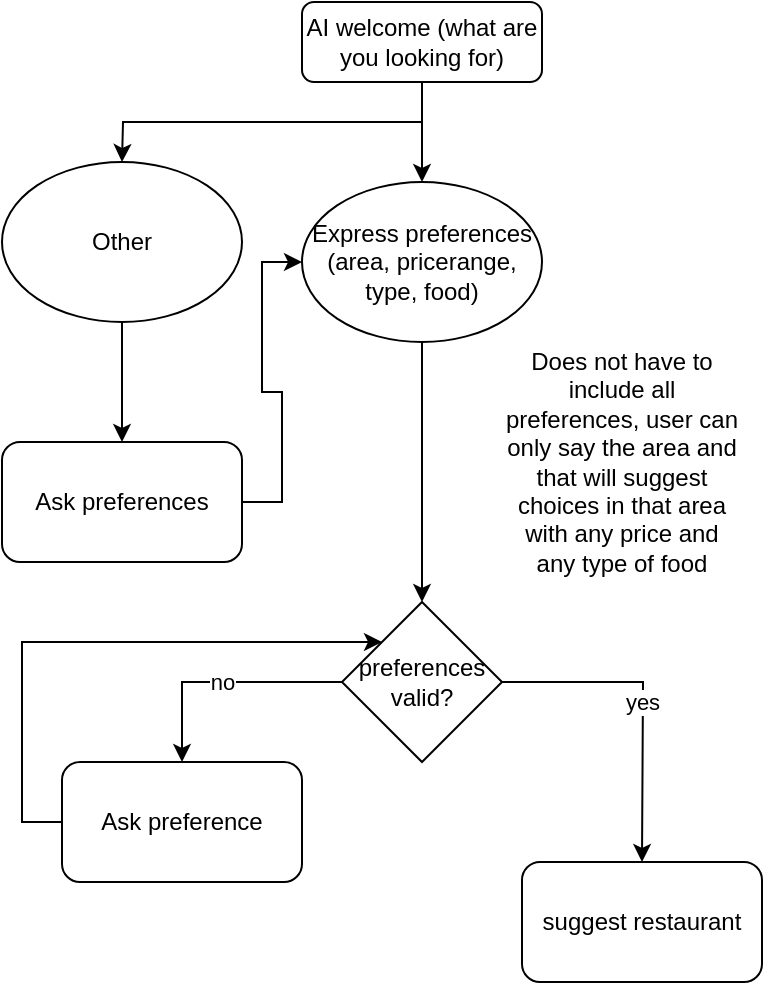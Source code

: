 <mxfile version="13.7.1" type="device"><diagram id="C5RBs43oDa-KdzZeNtuy" name="Page-1"><mxGraphModel dx="460" dy="703" grid="1" gridSize="10" guides="1" tooltips="1" connect="1" arrows="1" fold="1" page="1" pageScale="1" pageWidth="827" pageHeight="1169" math="0" shadow="0"><root><mxCell id="WIyWlLk6GJQsqaUBKTNV-0"/><mxCell id="WIyWlLk6GJQsqaUBKTNV-1" parent="WIyWlLk6GJQsqaUBKTNV-0"/><mxCell id="UqCieVm3P0StfNXJa8XD-3" style="edgeStyle=orthogonalEdgeStyle;rounded=0;orthogonalLoop=1;jettySize=auto;html=1;exitX=0.5;exitY=1;exitDx=0;exitDy=0;entryX=0.5;entryY=0;entryDx=0;entryDy=0;" parent="WIyWlLk6GJQsqaUBKTNV-1" source="WIyWlLk6GJQsqaUBKTNV-3" target="UqCieVm3P0StfNXJa8XD-0" edge="1"><mxGeometry relative="1" as="geometry"/></mxCell><mxCell id="UqCieVm3P0StfNXJa8XD-4" style="edgeStyle=orthogonalEdgeStyle;rounded=0;orthogonalLoop=1;jettySize=auto;html=1;exitX=0.5;exitY=1;exitDx=0;exitDy=0;" parent="WIyWlLk6GJQsqaUBKTNV-1" source="WIyWlLk6GJQsqaUBKTNV-3" edge="1"><mxGeometry relative="1" as="geometry"><mxPoint x="300" y="250" as="targetPoint"/></mxGeometry></mxCell><mxCell id="WIyWlLk6GJQsqaUBKTNV-3" value="AI welcome (what are you looking for)" style="rounded=1;whiteSpace=wrap;html=1;fontSize=12;glass=0;strokeWidth=1;shadow=0;" parent="WIyWlLk6GJQsqaUBKTNV-1" vertex="1"><mxGeometry x="390" y="170" width="120" height="40" as="geometry"/></mxCell><mxCell id="UqCieVm3P0StfNXJa8XD-11" style="edgeStyle=orthogonalEdgeStyle;rounded=0;orthogonalLoop=1;jettySize=auto;html=1;exitX=0.5;exitY=1;exitDx=0;exitDy=0;" parent="WIyWlLk6GJQsqaUBKTNV-1" source="UqCieVm3P0StfNXJa8XD-0" edge="1"><mxGeometry relative="1" as="geometry"><mxPoint x="450" y="470" as="targetPoint"/></mxGeometry></mxCell><mxCell id="UqCieVm3P0StfNXJa8XD-0" value="Express preferences&lt;br&gt;(area, pricerange, type, food)" style="ellipse;whiteSpace=wrap;html=1;" parent="WIyWlLk6GJQsqaUBKTNV-1" vertex="1"><mxGeometry x="390" y="260" width="120" height="80" as="geometry"/></mxCell><mxCell id="UqCieVm3P0StfNXJa8XD-8" value="" style="edgeStyle=orthogonalEdgeStyle;rounded=0;orthogonalLoop=1;jettySize=auto;html=1;" parent="WIyWlLk6GJQsqaUBKTNV-1" source="UqCieVm3P0StfNXJa8XD-5" target="UqCieVm3P0StfNXJa8XD-6" edge="1"><mxGeometry relative="1" as="geometry"/></mxCell><mxCell id="UqCieVm3P0StfNXJa8XD-5" value="Other" style="ellipse;whiteSpace=wrap;html=1;" parent="WIyWlLk6GJQsqaUBKTNV-1" vertex="1"><mxGeometry x="240" y="250" width="120" height="80" as="geometry"/></mxCell><mxCell id="UqCieVm3P0StfNXJa8XD-9" style="edgeStyle=orthogonalEdgeStyle;rounded=0;orthogonalLoop=1;jettySize=auto;html=1;exitX=1;exitY=0.5;exitDx=0;exitDy=0;entryX=0;entryY=0.5;entryDx=0;entryDy=0;" parent="WIyWlLk6GJQsqaUBKTNV-1" source="UqCieVm3P0StfNXJa8XD-6" target="UqCieVm3P0StfNXJa8XD-0" edge="1"><mxGeometry relative="1" as="geometry"/></mxCell><mxCell id="UqCieVm3P0StfNXJa8XD-6" value="Ask preferences" style="rounded=1;whiteSpace=wrap;html=1;" parent="WIyWlLk6GJQsqaUBKTNV-1" vertex="1"><mxGeometry x="240" y="390" width="120" height="60" as="geometry"/></mxCell><mxCell id="UqCieVm3P0StfNXJa8XD-14" value="no" style="edgeStyle=orthogonalEdgeStyle;rounded=0;orthogonalLoop=1;jettySize=auto;html=1;exitX=0;exitY=0.5;exitDx=0;exitDy=0;entryX=0.5;entryY=0;entryDx=0;entryDy=0;" parent="WIyWlLk6GJQsqaUBKTNV-1" source="UqCieVm3P0StfNXJa8XD-12" target="UqCieVm3P0StfNXJa8XD-13" edge="1"><mxGeometry relative="1" as="geometry"/></mxCell><mxCell id="UqCieVm3P0StfNXJa8XD-16" value="yes" style="edgeStyle=orthogonalEdgeStyle;rounded=0;orthogonalLoop=1;jettySize=auto;html=1;exitX=1;exitY=0.5;exitDx=0;exitDy=0;" parent="WIyWlLk6GJQsqaUBKTNV-1" source="UqCieVm3P0StfNXJa8XD-12" edge="1"><mxGeometry relative="1" as="geometry"><mxPoint x="560" y="600" as="targetPoint"/></mxGeometry></mxCell><mxCell id="UqCieVm3P0StfNXJa8XD-12" value="preferences valid?" style="rhombus;whiteSpace=wrap;html=1;" parent="WIyWlLk6GJQsqaUBKTNV-1" vertex="1"><mxGeometry x="410" y="470" width="80" height="80" as="geometry"/></mxCell><mxCell id="UqCieVm3P0StfNXJa8XD-15" style="edgeStyle=orthogonalEdgeStyle;rounded=0;orthogonalLoop=1;jettySize=auto;html=1;exitX=0;exitY=0.5;exitDx=0;exitDy=0;entryX=0;entryY=0;entryDx=0;entryDy=0;" parent="WIyWlLk6GJQsqaUBKTNV-1" source="UqCieVm3P0StfNXJa8XD-13" target="UqCieVm3P0StfNXJa8XD-12" edge="1"><mxGeometry relative="1" as="geometry"/></mxCell><mxCell id="UqCieVm3P0StfNXJa8XD-13" value="Ask preference" style="rounded=1;whiteSpace=wrap;html=1;" parent="WIyWlLk6GJQsqaUBKTNV-1" vertex="1"><mxGeometry x="270" y="550" width="120" height="60" as="geometry"/></mxCell><mxCell id="UqCieVm3P0StfNXJa8XD-17" value="suggest restaurant" style="rounded=1;whiteSpace=wrap;html=1;" parent="WIyWlLk6GJQsqaUBKTNV-1" vertex="1"><mxGeometry x="500" y="600" width="120" height="60" as="geometry"/></mxCell><mxCell id="UqCieVm3P0StfNXJa8XD-18" value="Does not have to include all preferences, user can only say the area and that will suggest choices in that area with any price and any type of food" style="text;html=1;strokeColor=none;fillColor=none;align=center;verticalAlign=middle;whiteSpace=wrap;rounded=0;" parent="WIyWlLk6GJQsqaUBKTNV-1" vertex="1"><mxGeometry x="490" y="390" width="120" height="20" as="geometry"/></mxCell></root></mxGraphModel></diagram></mxfile>